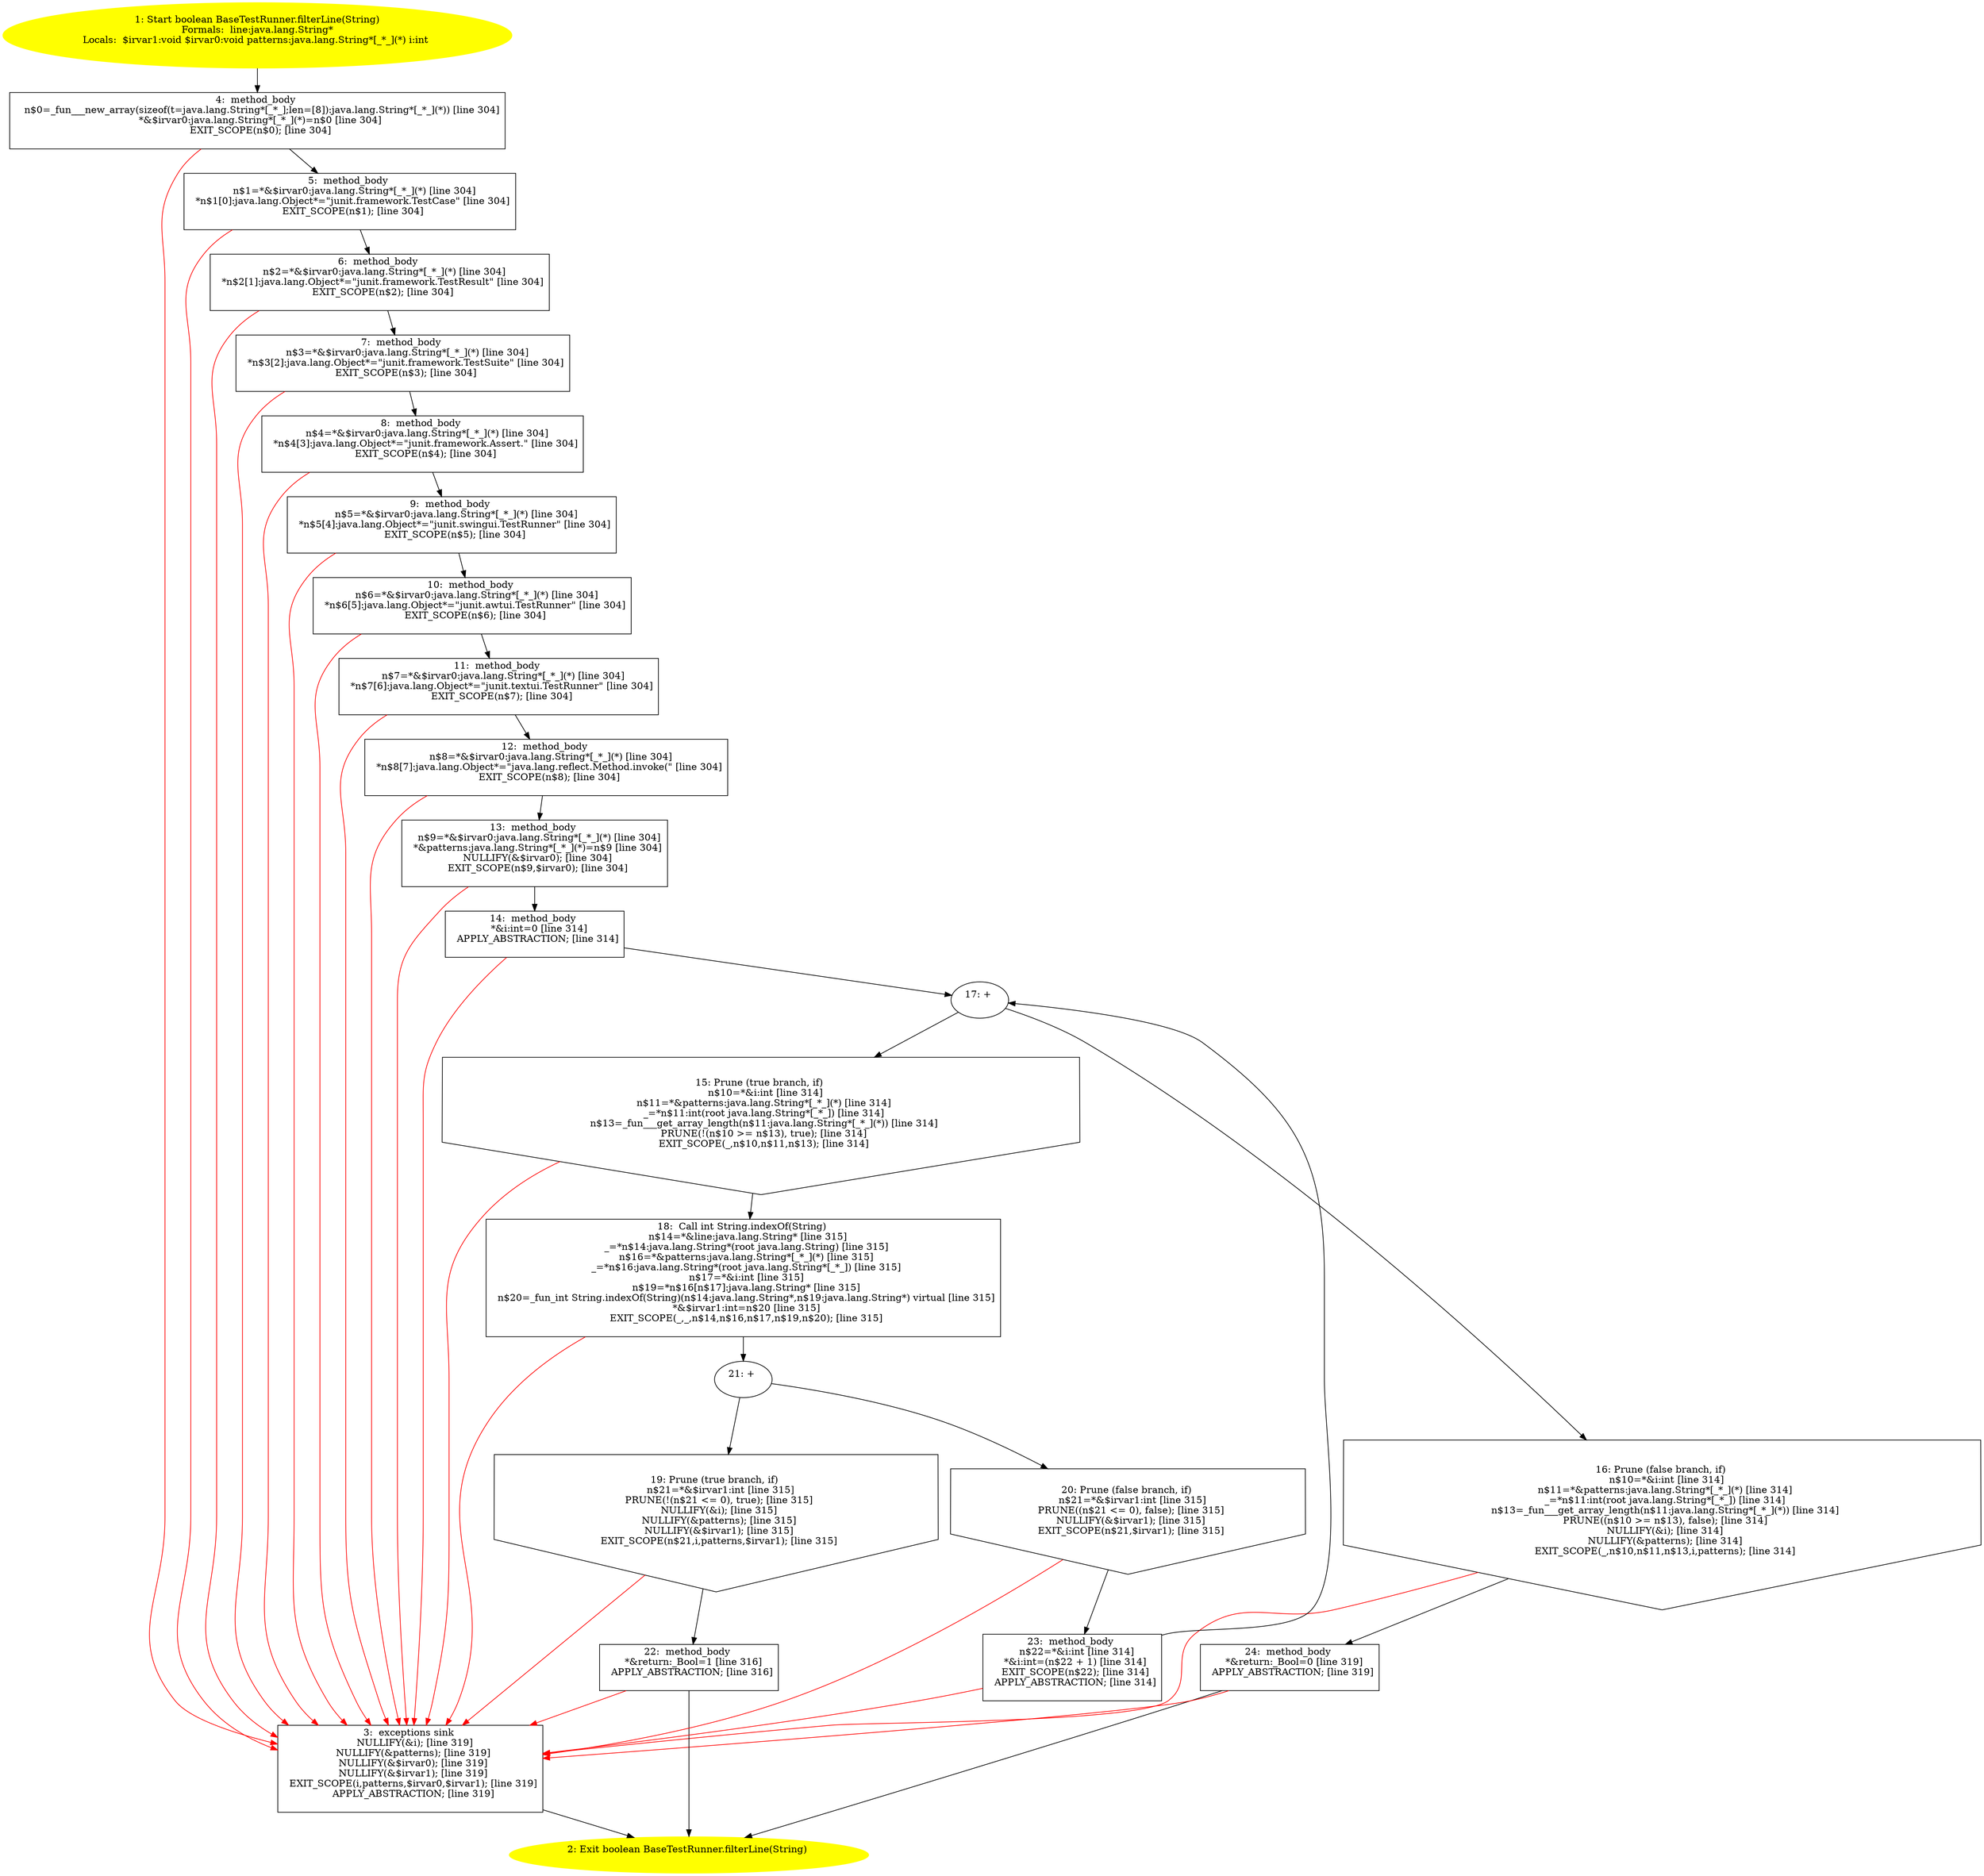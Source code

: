 /* @generated */
digraph cfg {
"junit.runner.BaseTestRunner.filterLine(java.lang.String):boolean.01bc5709c50fc16005bc65d648de8319_1" [label="1: Start boolean BaseTestRunner.filterLine(String)\nFormals:  line:java.lang.String*\nLocals:  $irvar1:void $irvar0:void patterns:java.lang.String*[_*_](*) i:int \n  " color=yellow style=filled]
	

	 "junit.runner.BaseTestRunner.filterLine(java.lang.String):boolean.01bc5709c50fc16005bc65d648de8319_1" -> "junit.runner.BaseTestRunner.filterLine(java.lang.String):boolean.01bc5709c50fc16005bc65d648de8319_4" ;
"junit.runner.BaseTestRunner.filterLine(java.lang.String):boolean.01bc5709c50fc16005bc65d648de8319_2" [label="2: Exit boolean BaseTestRunner.filterLine(String) \n  " color=yellow style=filled]
	

"junit.runner.BaseTestRunner.filterLine(java.lang.String):boolean.01bc5709c50fc16005bc65d648de8319_3" [label="3:  exceptions sink \n   NULLIFY(&i); [line 319]\n  NULLIFY(&patterns); [line 319]\n  NULLIFY(&$irvar0); [line 319]\n  NULLIFY(&$irvar1); [line 319]\n  EXIT_SCOPE(i,patterns,$irvar0,$irvar1); [line 319]\n  APPLY_ABSTRACTION; [line 319]\n " shape="box"]
	

	 "junit.runner.BaseTestRunner.filterLine(java.lang.String):boolean.01bc5709c50fc16005bc65d648de8319_3" -> "junit.runner.BaseTestRunner.filterLine(java.lang.String):boolean.01bc5709c50fc16005bc65d648de8319_2" ;
"junit.runner.BaseTestRunner.filterLine(java.lang.String):boolean.01bc5709c50fc16005bc65d648de8319_4" [label="4:  method_body \n   n$0=_fun___new_array(sizeof(t=java.lang.String*[_*_];len=[8]):java.lang.String*[_*_](*)) [line 304]\n  *&$irvar0:java.lang.String*[_*_](*)=n$0 [line 304]\n  EXIT_SCOPE(n$0); [line 304]\n " shape="box"]
	

	 "junit.runner.BaseTestRunner.filterLine(java.lang.String):boolean.01bc5709c50fc16005bc65d648de8319_4" -> "junit.runner.BaseTestRunner.filterLine(java.lang.String):boolean.01bc5709c50fc16005bc65d648de8319_5" ;
	 "junit.runner.BaseTestRunner.filterLine(java.lang.String):boolean.01bc5709c50fc16005bc65d648de8319_4" -> "junit.runner.BaseTestRunner.filterLine(java.lang.String):boolean.01bc5709c50fc16005bc65d648de8319_3" [color="red" ];
"junit.runner.BaseTestRunner.filterLine(java.lang.String):boolean.01bc5709c50fc16005bc65d648de8319_5" [label="5:  method_body \n   n$1=*&$irvar0:java.lang.String*[_*_](*) [line 304]\n  *n$1[0]:java.lang.Object*=\"junit.framework.TestCase\" [line 304]\n  EXIT_SCOPE(n$1); [line 304]\n " shape="box"]
	

	 "junit.runner.BaseTestRunner.filterLine(java.lang.String):boolean.01bc5709c50fc16005bc65d648de8319_5" -> "junit.runner.BaseTestRunner.filterLine(java.lang.String):boolean.01bc5709c50fc16005bc65d648de8319_6" ;
	 "junit.runner.BaseTestRunner.filterLine(java.lang.String):boolean.01bc5709c50fc16005bc65d648de8319_5" -> "junit.runner.BaseTestRunner.filterLine(java.lang.String):boolean.01bc5709c50fc16005bc65d648de8319_3" [color="red" ];
"junit.runner.BaseTestRunner.filterLine(java.lang.String):boolean.01bc5709c50fc16005bc65d648de8319_6" [label="6:  method_body \n   n$2=*&$irvar0:java.lang.String*[_*_](*) [line 304]\n  *n$2[1]:java.lang.Object*=\"junit.framework.TestResult\" [line 304]\n  EXIT_SCOPE(n$2); [line 304]\n " shape="box"]
	

	 "junit.runner.BaseTestRunner.filterLine(java.lang.String):boolean.01bc5709c50fc16005bc65d648de8319_6" -> "junit.runner.BaseTestRunner.filterLine(java.lang.String):boolean.01bc5709c50fc16005bc65d648de8319_7" ;
	 "junit.runner.BaseTestRunner.filterLine(java.lang.String):boolean.01bc5709c50fc16005bc65d648de8319_6" -> "junit.runner.BaseTestRunner.filterLine(java.lang.String):boolean.01bc5709c50fc16005bc65d648de8319_3" [color="red" ];
"junit.runner.BaseTestRunner.filterLine(java.lang.String):boolean.01bc5709c50fc16005bc65d648de8319_7" [label="7:  method_body \n   n$3=*&$irvar0:java.lang.String*[_*_](*) [line 304]\n  *n$3[2]:java.lang.Object*=\"junit.framework.TestSuite\" [line 304]\n  EXIT_SCOPE(n$3); [line 304]\n " shape="box"]
	

	 "junit.runner.BaseTestRunner.filterLine(java.lang.String):boolean.01bc5709c50fc16005bc65d648de8319_7" -> "junit.runner.BaseTestRunner.filterLine(java.lang.String):boolean.01bc5709c50fc16005bc65d648de8319_8" ;
	 "junit.runner.BaseTestRunner.filterLine(java.lang.String):boolean.01bc5709c50fc16005bc65d648de8319_7" -> "junit.runner.BaseTestRunner.filterLine(java.lang.String):boolean.01bc5709c50fc16005bc65d648de8319_3" [color="red" ];
"junit.runner.BaseTestRunner.filterLine(java.lang.String):boolean.01bc5709c50fc16005bc65d648de8319_8" [label="8:  method_body \n   n$4=*&$irvar0:java.lang.String*[_*_](*) [line 304]\n  *n$4[3]:java.lang.Object*=\"junit.framework.Assert.\" [line 304]\n  EXIT_SCOPE(n$4); [line 304]\n " shape="box"]
	

	 "junit.runner.BaseTestRunner.filterLine(java.lang.String):boolean.01bc5709c50fc16005bc65d648de8319_8" -> "junit.runner.BaseTestRunner.filterLine(java.lang.String):boolean.01bc5709c50fc16005bc65d648de8319_9" ;
	 "junit.runner.BaseTestRunner.filterLine(java.lang.String):boolean.01bc5709c50fc16005bc65d648de8319_8" -> "junit.runner.BaseTestRunner.filterLine(java.lang.String):boolean.01bc5709c50fc16005bc65d648de8319_3" [color="red" ];
"junit.runner.BaseTestRunner.filterLine(java.lang.String):boolean.01bc5709c50fc16005bc65d648de8319_9" [label="9:  method_body \n   n$5=*&$irvar0:java.lang.String*[_*_](*) [line 304]\n  *n$5[4]:java.lang.Object*=\"junit.swingui.TestRunner\" [line 304]\n  EXIT_SCOPE(n$5); [line 304]\n " shape="box"]
	

	 "junit.runner.BaseTestRunner.filterLine(java.lang.String):boolean.01bc5709c50fc16005bc65d648de8319_9" -> "junit.runner.BaseTestRunner.filterLine(java.lang.String):boolean.01bc5709c50fc16005bc65d648de8319_10" ;
	 "junit.runner.BaseTestRunner.filterLine(java.lang.String):boolean.01bc5709c50fc16005bc65d648de8319_9" -> "junit.runner.BaseTestRunner.filterLine(java.lang.String):boolean.01bc5709c50fc16005bc65d648de8319_3" [color="red" ];
"junit.runner.BaseTestRunner.filterLine(java.lang.String):boolean.01bc5709c50fc16005bc65d648de8319_10" [label="10:  method_body \n   n$6=*&$irvar0:java.lang.String*[_*_](*) [line 304]\n  *n$6[5]:java.lang.Object*=\"junit.awtui.TestRunner\" [line 304]\n  EXIT_SCOPE(n$6); [line 304]\n " shape="box"]
	

	 "junit.runner.BaseTestRunner.filterLine(java.lang.String):boolean.01bc5709c50fc16005bc65d648de8319_10" -> "junit.runner.BaseTestRunner.filterLine(java.lang.String):boolean.01bc5709c50fc16005bc65d648de8319_11" ;
	 "junit.runner.BaseTestRunner.filterLine(java.lang.String):boolean.01bc5709c50fc16005bc65d648de8319_10" -> "junit.runner.BaseTestRunner.filterLine(java.lang.String):boolean.01bc5709c50fc16005bc65d648de8319_3" [color="red" ];
"junit.runner.BaseTestRunner.filterLine(java.lang.String):boolean.01bc5709c50fc16005bc65d648de8319_11" [label="11:  method_body \n   n$7=*&$irvar0:java.lang.String*[_*_](*) [line 304]\n  *n$7[6]:java.lang.Object*=\"junit.textui.TestRunner\" [line 304]\n  EXIT_SCOPE(n$7); [line 304]\n " shape="box"]
	

	 "junit.runner.BaseTestRunner.filterLine(java.lang.String):boolean.01bc5709c50fc16005bc65d648de8319_11" -> "junit.runner.BaseTestRunner.filterLine(java.lang.String):boolean.01bc5709c50fc16005bc65d648de8319_12" ;
	 "junit.runner.BaseTestRunner.filterLine(java.lang.String):boolean.01bc5709c50fc16005bc65d648de8319_11" -> "junit.runner.BaseTestRunner.filterLine(java.lang.String):boolean.01bc5709c50fc16005bc65d648de8319_3" [color="red" ];
"junit.runner.BaseTestRunner.filterLine(java.lang.String):boolean.01bc5709c50fc16005bc65d648de8319_12" [label="12:  method_body \n   n$8=*&$irvar0:java.lang.String*[_*_](*) [line 304]\n  *n$8[7]:java.lang.Object*=\"java.lang.reflect.Method.invoke(\" [line 304]\n  EXIT_SCOPE(n$8); [line 304]\n " shape="box"]
	

	 "junit.runner.BaseTestRunner.filterLine(java.lang.String):boolean.01bc5709c50fc16005bc65d648de8319_12" -> "junit.runner.BaseTestRunner.filterLine(java.lang.String):boolean.01bc5709c50fc16005bc65d648de8319_13" ;
	 "junit.runner.BaseTestRunner.filterLine(java.lang.String):boolean.01bc5709c50fc16005bc65d648de8319_12" -> "junit.runner.BaseTestRunner.filterLine(java.lang.String):boolean.01bc5709c50fc16005bc65d648de8319_3" [color="red" ];
"junit.runner.BaseTestRunner.filterLine(java.lang.String):boolean.01bc5709c50fc16005bc65d648de8319_13" [label="13:  method_body \n   n$9=*&$irvar0:java.lang.String*[_*_](*) [line 304]\n  *&patterns:java.lang.String*[_*_](*)=n$9 [line 304]\n  NULLIFY(&$irvar0); [line 304]\n  EXIT_SCOPE(n$9,$irvar0); [line 304]\n " shape="box"]
	

	 "junit.runner.BaseTestRunner.filterLine(java.lang.String):boolean.01bc5709c50fc16005bc65d648de8319_13" -> "junit.runner.BaseTestRunner.filterLine(java.lang.String):boolean.01bc5709c50fc16005bc65d648de8319_14" ;
	 "junit.runner.BaseTestRunner.filterLine(java.lang.String):boolean.01bc5709c50fc16005bc65d648de8319_13" -> "junit.runner.BaseTestRunner.filterLine(java.lang.String):boolean.01bc5709c50fc16005bc65d648de8319_3" [color="red" ];
"junit.runner.BaseTestRunner.filterLine(java.lang.String):boolean.01bc5709c50fc16005bc65d648de8319_14" [label="14:  method_body \n   *&i:int=0 [line 314]\n  APPLY_ABSTRACTION; [line 314]\n " shape="box"]
	

	 "junit.runner.BaseTestRunner.filterLine(java.lang.String):boolean.01bc5709c50fc16005bc65d648de8319_14" -> "junit.runner.BaseTestRunner.filterLine(java.lang.String):boolean.01bc5709c50fc16005bc65d648de8319_17" ;
	 "junit.runner.BaseTestRunner.filterLine(java.lang.String):boolean.01bc5709c50fc16005bc65d648de8319_14" -> "junit.runner.BaseTestRunner.filterLine(java.lang.String):boolean.01bc5709c50fc16005bc65d648de8319_3" [color="red" ];
"junit.runner.BaseTestRunner.filterLine(java.lang.String):boolean.01bc5709c50fc16005bc65d648de8319_15" [label="15: Prune (true branch, if) \n   n$10=*&i:int [line 314]\n  n$11=*&patterns:java.lang.String*[_*_](*) [line 314]\n  _=*n$11:int(root java.lang.String*[_*_]) [line 314]\n  n$13=_fun___get_array_length(n$11:java.lang.String*[_*_](*)) [line 314]\n  PRUNE(!(n$10 >= n$13), true); [line 314]\n  EXIT_SCOPE(_,n$10,n$11,n$13); [line 314]\n " shape="invhouse"]
	

	 "junit.runner.BaseTestRunner.filterLine(java.lang.String):boolean.01bc5709c50fc16005bc65d648de8319_15" -> "junit.runner.BaseTestRunner.filterLine(java.lang.String):boolean.01bc5709c50fc16005bc65d648de8319_18" ;
	 "junit.runner.BaseTestRunner.filterLine(java.lang.String):boolean.01bc5709c50fc16005bc65d648de8319_15" -> "junit.runner.BaseTestRunner.filterLine(java.lang.String):boolean.01bc5709c50fc16005bc65d648de8319_3" [color="red" ];
"junit.runner.BaseTestRunner.filterLine(java.lang.String):boolean.01bc5709c50fc16005bc65d648de8319_16" [label="16: Prune (false branch, if) \n   n$10=*&i:int [line 314]\n  n$11=*&patterns:java.lang.String*[_*_](*) [line 314]\n  _=*n$11:int(root java.lang.String*[_*_]) [line 314]\n  n$13=_fun___get_array_length(n$11:java.lang.String*[_*_](*)) [line 314]\n  PRUNE((n$10 >= n$13), false); [line 314]\n  NULLIFY(&i); [line 314]\n  NULLIFY(&patterns); [line 314]\n  EXIT_SCOPE(_,n$10,n$11,n$13,i,patterns); [line 314]\n " shape="invhouse"]
	

	 "junit.runner.BaseTestRunner.filterLine(java.lang.String):boolean.01bc5709c50fc16005bc65d648de8319_16" -> "junit.runner.BaseTestRunner.filterLine(java.lang.String):boolean.01bc5709c50fc16005bc65d648de8319_24" ;
	 "junit.runner.BaseTestRunner.filterLine(java.lang.String):boolean.01bc5709c50fc16005bc65d648de8319_16" -> "junit.runner.BaseTestRunner.filterLine(java.lang.String):boolean.01bc5709c50fc16005bc65d648de8319_3" [color="red" ];
"junit.runner.BaseTestRunner.filterLine(java.lang.String):boolean.01bc5709c50fc16005bc65d648de8319_17" [label="17: + \n  " ]
	

	 "junit.runner.BaseTestRunner.filterLine(java.lang.String):boolean.01bc5709c50fc16005bc65d648de8319_17" -> "junit.runner.BaseTestRunner.filterLine(java.lang.String):boolean.01bc5709c50fc16005bc65d648de8319_15" ;
	 "junit.runner.BaseTestRunner.filterLine(java.lang.String):boolean.01bc5709c50fc16005bc65d648de8319_17" -> "junit.runner.BaseTestRunner.filterLine(java.lang.String):boolean.01bc5709c50fc16005bc65d648de8319_16" ;
"junit.runner.BaseTestRunner.filterLine(java.lang.String):boolean.01bc5709c50fc16005bc65d648de8319_18" [label="18:  Call int String.indexOf(String) \n   n$14=*&line:java.lang.String* [line 315]\n  _=*n$14:java.lang.String*(root java.lang.String) [line 315]\n  n$16=*&patterns:java.lang.String*[_*_](*) [line 315]\n  _=*n$16:java.lang.String*(root java.lang.String*[_*_]) [line 315]\n  n$17=*&i:int [line 315]\n  n$19=*n$16[n$17]:java.lang.String* [line 315]\n  n$20=_fun_int String.indexOf(String)(n$14:java.lang.String*,n$19:java.lang.String*) virtual [line 315]\n  *&$irvar1:int=n$20 [line 315]\n  EXIT_SCOPE(_,_,n$14,n$16,n$17,n$19,n$20); [line 315]\n " shape="box"]
	

	 "junit.runner.BaseTestRunner.filterLine(java.lang.String):boolean.01bc5709c50fc16005bc65d648de8319_18" -> "junit.runner.BaseTestRunner.filterLine(java.lang.String):boolean.01bc5709c50fc16005bc65d648de8319_21" ;
	 "junit.runner.BaseTestRunner.filterLine(java.lang.String):boolean.01bc5709c50fc16005bc65d648de8319_18" -> "junit.runner.BaseTestRunner.filterLine(java.lang.String):boolean.01bc5709c50fc16005bc65d648de8319_3" [color="red" ];
"junit.runner.BaseTestRunner.filterLine(java.lang.String):boolean.01bc5709c50fc16005bc65d648de8319_19" [label="19: Prune (true branch, if) \n   n$21=*&$irvar1:int [line 315]\n  PRUNE(!(n$21 <= 0), true); [line 315]\n  NULLIFY(&i); [line 315]\n  NULLIFY(&patterns); [line 315]\n  NULLIFY(&$irvar1); [line 315]\n  EXIT_SCOPE(n$21,i,patterns,$irvar1); [line 315]\n " shape="invhouse"]
	

	 "junit.runner.BaseTestRunner.filterLine(java.lang.String):boolean.01bc5709c50fc16005bc65d648de8319_19" -> "junit.runner.BaseTestRunner.filterLine(java.lang.String):boolean.01bc5709c50fc16005bc65d648de8319_22" ;
	 "junit.runner.BaseTestRunner.filterLine(java.lang.String):boolean.01bc5709c50fc16005bc65d648de8319_19" -> "junit.runner.BaseTestRunner.filterLine(java.lang.String):boolean.01bc5709c50fc16005bc65d648de8319_3" [color="red" ];
"junit.runner.BaseTestRunner.filterLine(java.lang.String):boolean.01bc5709c50fc16005bc65d648de8319_20" [label="20: Prune (false branch, if) \n   n$21=*&$irvar1:int [line 315]\n  PRUNE((n$21 <= 0), false); [line 315]\n  NULLIFY(&$irvar1); [line 315]\n  EXIT_SCOPE(n$21,$irvar1); [line 315]\n " shape="invhouse"]
	

	 "junit.runner.BaseTestRunner.filterLine(java.lang.String):boolean.01bc5709c50fc16005bc65d648de8319_20" -> "junit.runner.BaseTestRunner.filterLine(java.lang.String):boolean.01bc5709c50fc16005bc65d648de8319_23" ;
	 "junit.runner.BaseTestRunner.filterLine(java.lang.String):boolean.01bc5709c50fc16005bc65d648de8319_20" -> "junit.runner.BaseTestRunner.filterLine(java.lang.String):boolean.01bc5709c50fc16005bc65d648de8319_3" [color="red" ];
"junit.runner.BaseTestRunner.filterLine(java.lang.String):boolean.01bc5709c50fc16005bc65d648de8319_21" [label="21: + \n  " ]
	

	 "junit.runner.BaseTestRunner.filterLine(java.lang.String):boolean.01bc5709c50fc16005bc65d648de8319_21" -> "junit.runner.BaseTestRunner.filterLine(java.lang.String):boolean.01bc5709c50fc16005bc65d648de8319_19" ;
	 "junit.runner.BaseTestRunner.filterLine(java.lang.String):boolean.01bc5709c50fc16005bc65d648de8319_21" -> "junit.runner.BaseTestRunner.filterLine(java.lang.String):boolean.01bc5709c50fc16005bc65d648de8319_20" ;
"junit.runner.BaseTestRunner.filterLine(java.lang.String):boolean.01bc5709c50fc16005bc65d648de8319_22" [label="22:  method_body \n   *&return:_Bool=1 [line 316]\n  APPLY_ABSTRACTION; [line 316]\n " shape="box"]
	

	 "junit.runner.BaseTestRunner.filterLine(java.lang.String):boolean.01bc5709c50fc16005bc65d648de8319_22" -> "junit.runner.BaseTestRunner.filterLine(java.lang.String):boolean.01bc5709c50fc16005bc65d648de8319_2" ;
	 "junit.runner.BaseTestRunner.filterLine(java.lang.String):boolean.01bc5709c50fc16005bc65d648de8319_22" -> "junit.runner.BaseTestRunner.filterLine(java.lang.String):boolean.01bc5709c50fc16005bc65d648de8319_3" [color="red" ];
"junit.runner.BaseTestRunner.filterLine(java.lang.String):boolean.01bc5709c50fc16005bc65d648de8319_23" [label="23:  method_body \n   n$22=*&i:int [line 314]\n  *&i:int=(n$22 + 1) [line 314]\n  EXIT_SCOPE(n$22); [line 314]\n  APPLY_ABSTRACTION; [line 314]\n " shape="box"]
	

	 "junit.runner.BaseTestRunner.filterLine(java.lang.String):boolean.01bc5709c50fc16005bc65d648de8319_23" -> "junit.runner.BaseTestRunner.filterLine(java.lang.String):boolean.01bc5709c50fc16005bc65d648de8319_17" ;
	 "junit.runner.BaseTestRunner.filterLine(java.lang.String):boolean.01bc5709c50fc16005bc65d648de8319_23" -> "junit.runner.BaseTestRunner.filterLine(java.lang.String):boolean.01bc5709c50fc16005bc65d648de8319_3" [color="red" ];
"junit.runner.BaseTestRunner.filterLine(java.lang.String):boolean.01bc5709c50fc16005bc65d648de8319_24" [label="24:  method_body \n   *&return:_Bool=0 [line 319]\n  APPLY_ABSTRACTION; [line 319]\n " shape="box"]
	

	 "junit.runner.BaseTestRunner.filterLine(java.lang.String):boolean.01bc5709c50fc16005bc65d648de8319_24" -> "junit.runner.BaseTestRunner.filterLine(java.lang.String):boolean.01bc5709c50fc16005bc65d648de8319_2" ;
	 "junit.runner.BaseTestRunner.filterLine(java.lang.String):boolean.01bc5709c50fc16005bc65d648de8319_24" -> "junit.runner.BaseTestRunner.filterLine(java.lang.String):boolean.01bc5709c50fc16005bc65d648de8319_3" [color="red" ];
}
